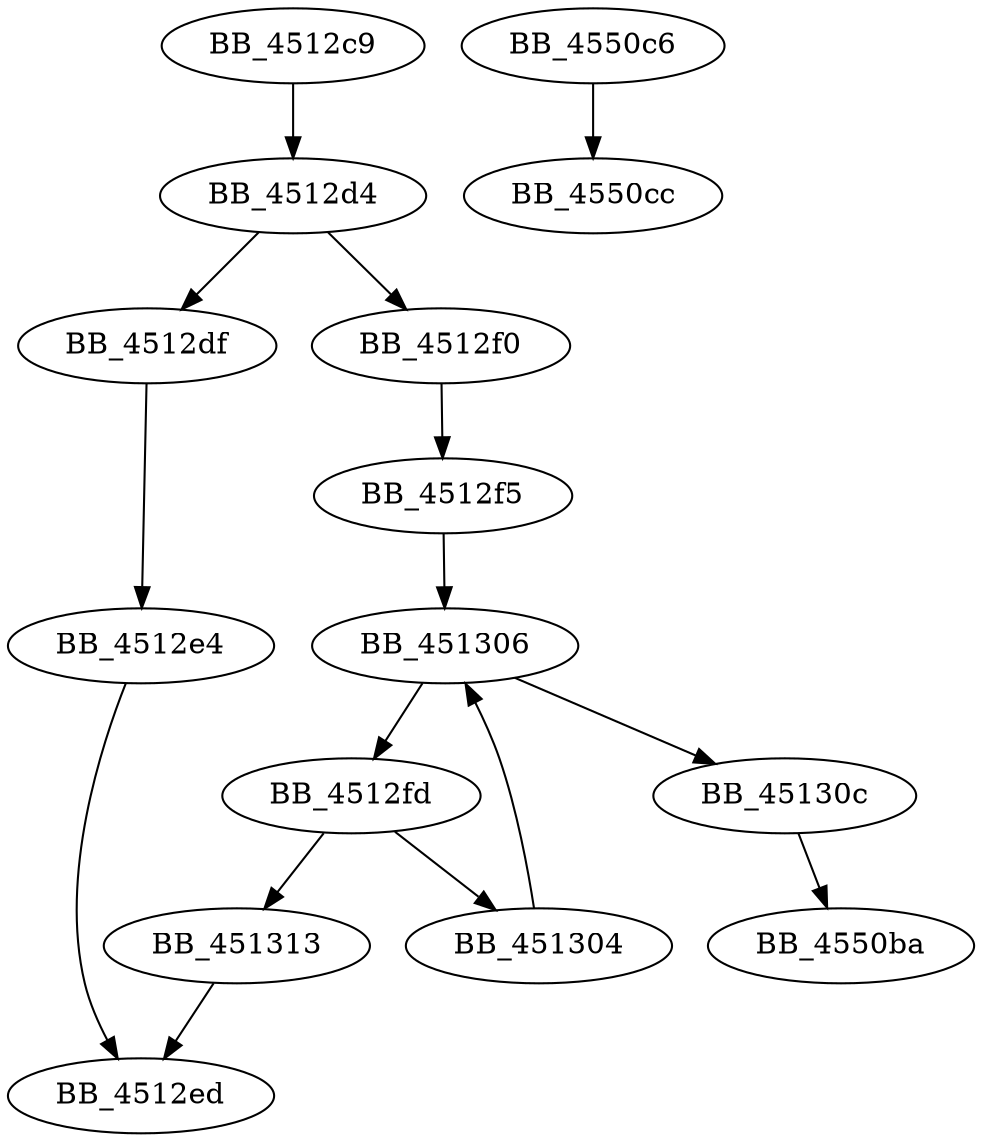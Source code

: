 DiGraph sub_4512C9{
BB_4512c9->BB_4512d4
BB_4512d4->BB_4512df
BB_4512d4->BB_4512f0
BB_4512df->BB_4512e4
BB_4512e4->BB_4512ed
BB_4512f0->BB_4512f5
BB_4512f5->BB_451306
BB_4512fd->BB_451304
BB_4512fd->BB_451313
BB_451304->BB_451306
BB_451306->BB_4512fd
BB_451306->BB_45130c
BB_45130c->BB_4550ba
BB_451313->BB_4512ed
BB_4550c6->BB_4550cc
}
